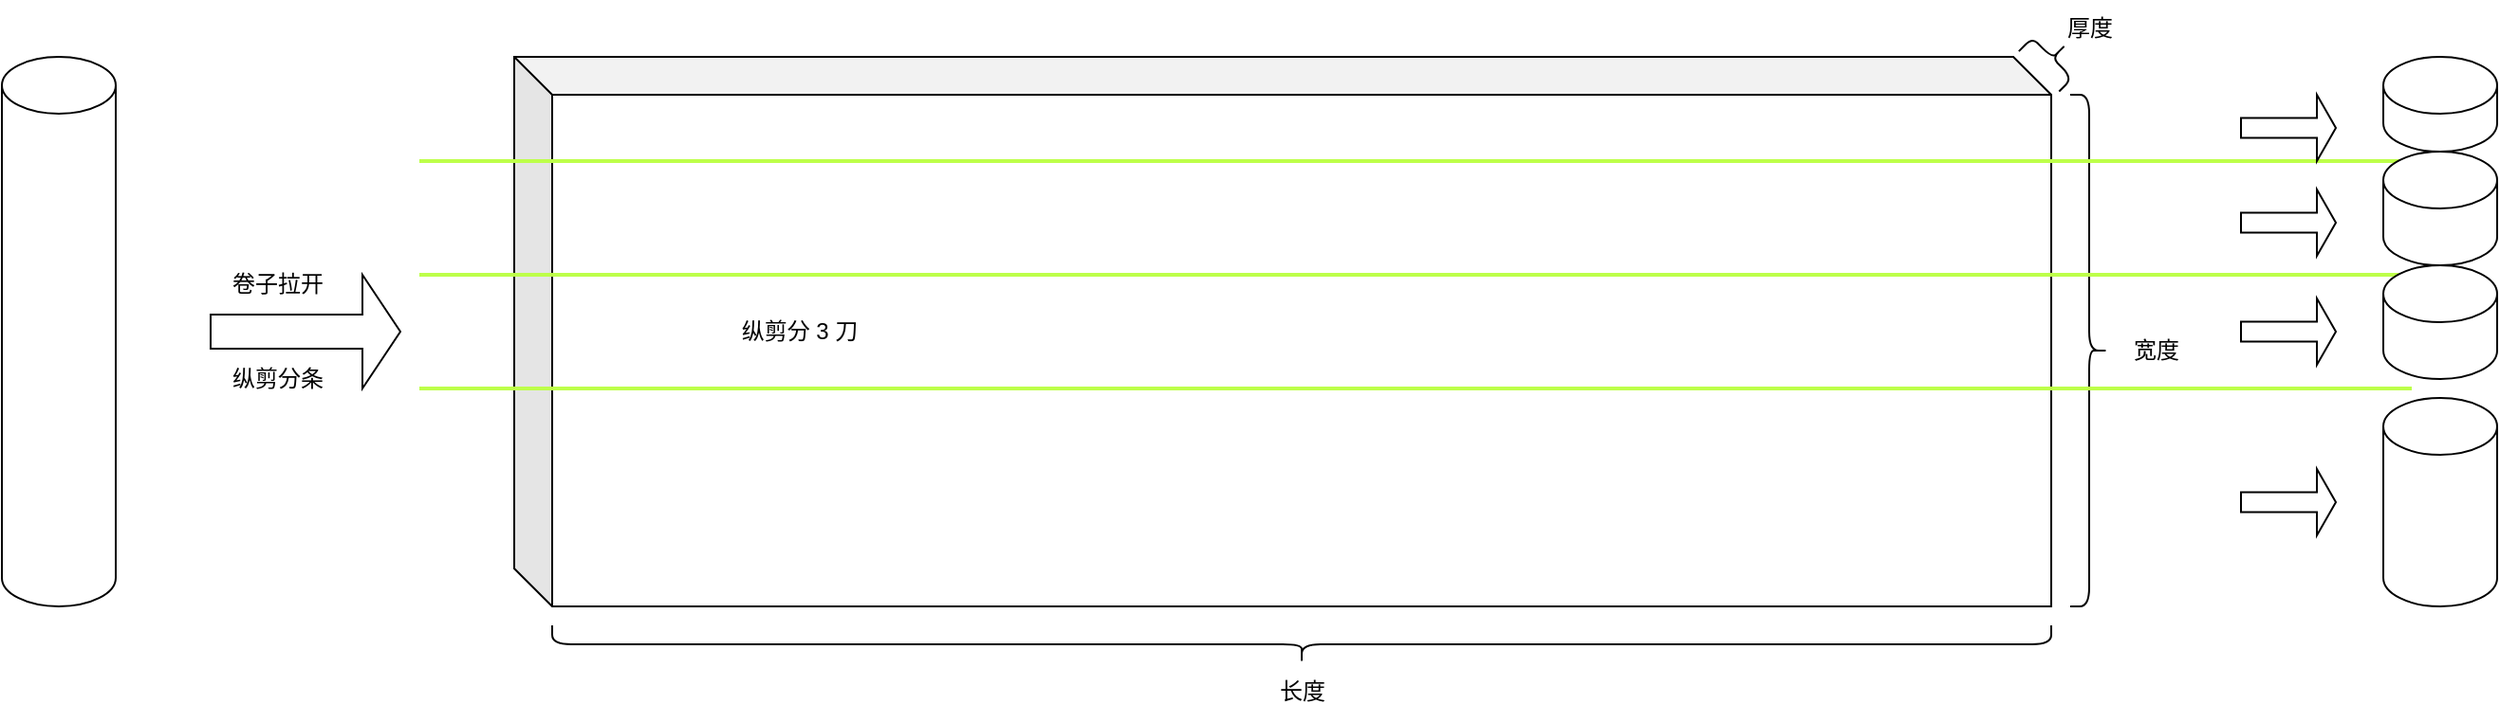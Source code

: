 <mxfile version="20.2.4" type="github">
  <diagram name="Page-1" id="74e2e168-ea6b-b213-b513-2b3c1d86103e">
    <mxGraphModel dx="1406" dy="716" grid="1" gridSize="10" guides="1" tooltips="1" connect="1" arrows="1" fold="1" page="1" pageScale="1" pageWidth="4681" pageHeight="3300" background="none" math="0" shadow="0">
      <root>
        <mxCell id="0" />
        <mxCell id="1" parent="0" />
        <mxCell id="PzQg8VNB48l_u2SmiSGw-1" value="" style="shape=cube;whiteSpace=wrap;html=1;boundedLbl=1;backgroundOutline=1;darkOpacity=0.05;darkOpacity2=0.1;" parent="1" vertex="1">
          <mxGeometry x="290" y="240" width="810" height="290" as="geometry" />
        </mxCell>
        <mxCell id="PzQg8VNB48l_u2SmiSGw-2" value="" style="shape=curlyBracket;whiteSpace=wrap;html=1;rounded=1;flipH=1;" parent="1" vertex="1">
          <mxGeometry x="1110" y="260" width="20" height="270" as="geometry" />
        </mxCell>
        <mxCell id="PzQg8VNB48l_u2SmiSGw-3" value="宽度" style="text;html=1;align=center;verticalAlign=middle;resizable=0;points=[];autosize=1;strokeColor=none;fillColor=none;" parent="1" vertex="1">
          <mxGeometry x="1130" y="380" width="50" height="30" as="geometry" />
        </mxCell>
        <mxCell id="PzQg8VNB48l_u2SmiSGw-4" value="" style="shape=curlyBracket;whiteSpace=wrap;html=1;rounded=1;flipH=1;direction=north;" parent="1" vertex="1">
          <mxGeometry x="310" y="540" width="790" height="20" as="geometry" />
        </mxCell>
        <mxCell id="PzQg8VNB48l_u2SmiSGw-5" value="长度" style="text;html=1;align=center;verticalAlign=middle;resizable=0;points=[];autosize=1;strokeColor=none;fillColor=none;" parent="1" vertex="1">
          <mxGeometry x="680" y="560" width="50" height="30" as="geometry" />
        </mxCell>
        <mxCell id="PzQg8VNB48l_u2SmiSGw-6" value="" style="shape=curlyBracket;whiteSpace=wrap;html=1;rounded=1;rotation=135;" parent="1" vertex="1">
          <mxGeometry x="1090.61" y="225.61" width="20" height="30" as="geometry" />
        </mxCell>
        <mxCell id="PzQg8VNB48l_u2SmiSGw-7" value="厚度" style="text;html=1;align=center;verticalAlign=middle;resizable=0;points=[];autosize=1;strokeColor=none;fillColor=none;" parent="1" vertex="1">
          <mxGeometry x="1095" y="210" width="50" height="30" as="geometry" />
        </mxCell>
        <mxCell id="PzQg8VNB48l_u2SmiSGw-8" value="" style="line;strokeWidth=2;html=1;strokeColor=#BDFF4A;" parent="1" vertex="1">
          <mxGeometry x="240" y="290" width="1050" height="10" as="geometry" />
        </mxCell>
        <mxCell id="PzQg8VNB48l_u2SmiSGw-9" value="" style="line;strokeWidth=2;html=1;strokeColor=#BDFF4A;" parent="1" vertex="1">
          <mxGeometry x="240" y="350" width="1050" height="10" as="geometry" />
        </mxCell>
        <mxCell id="PzQg8VNB48l_u2SmiSGw-12" value="" style="line;strokeWidth=2;html=1;strokeColor=#BDFF4A;" parent="1" vertex="1">
          <mxGeometry x="240" y="410" width="1050" height="10" as="geometry" />
        </mxCell>
        <mxCell id="PzQg8VNB48l_u2SmiSGw-15" value="纵剪分 3 刀" style="text;html=1;align=center;verticalAlign=middle;resizable=0;points=[];autosize=1;strokeColor=none;fillColor=none;" parent="1" vertex="1">
          <mxGeometry x="400" y="370" width="80" height="30" as="geometry" />
        </mxCell>
        <mxCell id="PzQg8VNB48l_u2SmiSGw-19" value="" style="shape=singleArrow;direction=east;whiteSpace=wrap;html=1;strokeColor=#000000;" parent="1" vertex="1">
          <mxGeometry x="130" y="355" width="100" height="60" as="geometry" />
        </mxCell>
        <mxCell id="PzQg8VNB48l_u2SmiSGw-20" value="&lt;span style=&quot;&quot;&gt;卷子拉开&lt;/span&gt;" style="text;html=1;align=center;verticalAlign=middle;resizable=0;points=[];autosize=1;strokeColor=none;fillColor=none;" parent="1" vertex="1">
          <mxGeometry x="130" y="345" width="70" height="30" as="geometry" />
        </mxCell>
        <mxCell id="PzQg8VNB48l_u2SmiSGw-21" value="纵剪分条" style="text;html=1;align=center;verticalAlign=middle;resizable=0;points=[];autosize=1;strokeColor=none;fillColor=none;" parent="1" vertex="1">
          <mxGeometry x="130" y="395" width="70" height="30" as="geometry" />
        </mxCell>
        <mxCell id="PzQg8VNB48l_u2SmiSGw-22" value="" style="shape=cylinder3;whiteSpace=wrap;html=1;boundedLbl=1;backgroundOutline=1;size=15;strokeColor=#000000;" parent="1" vertex="1">
          <mxGeometry x="20" y="240" width="60" height="290" as="geometry" />
        </mxCell>
        <mxCell id="PzQg8VNB48l_u2SmiSGw-23" value="" style="shape=cylinder3;whiteSpace=wrap;html=1;boundedLbl=1;backgroundOutline=1;size=15;strokeColor=#000000;" parent="1" vertex="1">
          <mxGeometry x="1275" y="240" width="60" height="50" as="geometry" />
        </mxCell>
        <mxCell id="PzQg8VNB48l_u2SmiSGw-24" value="" style="shape=cylinder3;whiteSpace=wrap;html=1;boundedLbl=1;backgroundOutline=1;size=15;strokeColor=#000000;" parent="1" vertex="1">
          <mxGeometry x="1275" y="290" width="60" height="60" as="geometry" />
        </mxCell>
        <mxCell id="PzQg8VNB48l_u2SmiSGw-25" value="" style="shape=cylinder3;whiteSpace=wrap;html=1;boundedLbl=1;backgroundOutline=1;size=15;strokeColor=#000000;" parent="1" vertex="1">
          <mxGeometry x="1275" y="350" width="60" height="60" as="geometry" />
        </mxCell>
        <mxCell id="PzQg8VNB48l_u2SmiSGw-26" value="" style="shape=cylinder3;whiteSpace=wrap;html=1;boundedLbl=1;backgroundOutline=1;size=15;strokeColor=#000000;" parent="1" vertex="1">
          <mxGeometry x="1275" y="420" width="60" height="110" as="geometry" />
        </mxCell>
        <mxCell id="PzQg8VNB48l_u2SmiSGw-27" value="" style="shape=singleArrow;direction=east;whiteSpace=wrap;html=1;strokeColor=#000000;" parent="1" vertex="1">
          <mxGeometry x="1200" y="260" width="50" height="35" as="geometry" />
        </mxCell>
        <mxCell id="PzQg8VNB48l_u2SmiSGw-28" value="" style="shape=singleArrow;direction=east;whiteSpace=wrap;html=1;strokeColor=#000000;" parent="1" vertex="1">
          <mxGeometry x="1200" y="310" width="50" height="35" as="geometry" />
        </mxCell>
        <mxCell id="PzQg8VNB48l_u2SmiSGw-29" value="" style="shape=singleArrow;direction=east;whiteSpace=wrap;html=1;strokeColor=#000000;" parent="1" vertex="1">
          <mxGeometry x="1200" y="367.5" width="50" height="35" as="geometry" />
        </mxCell>
        <mxCell id="PzQg8VNB48l_u2SmiSGw-30" value="" style="shape=singleArrow;direction=east;whiteSpace=wrap;html=1;strokeColor=#000000;" parent="1" vertex="1">
          <mxGeometry x="1200" y="457.5" width="50" height="35" as="geometry" />
        </mxCell>
      </root>
    </mxGraphModel>
  </diagram>
</mxfile>
